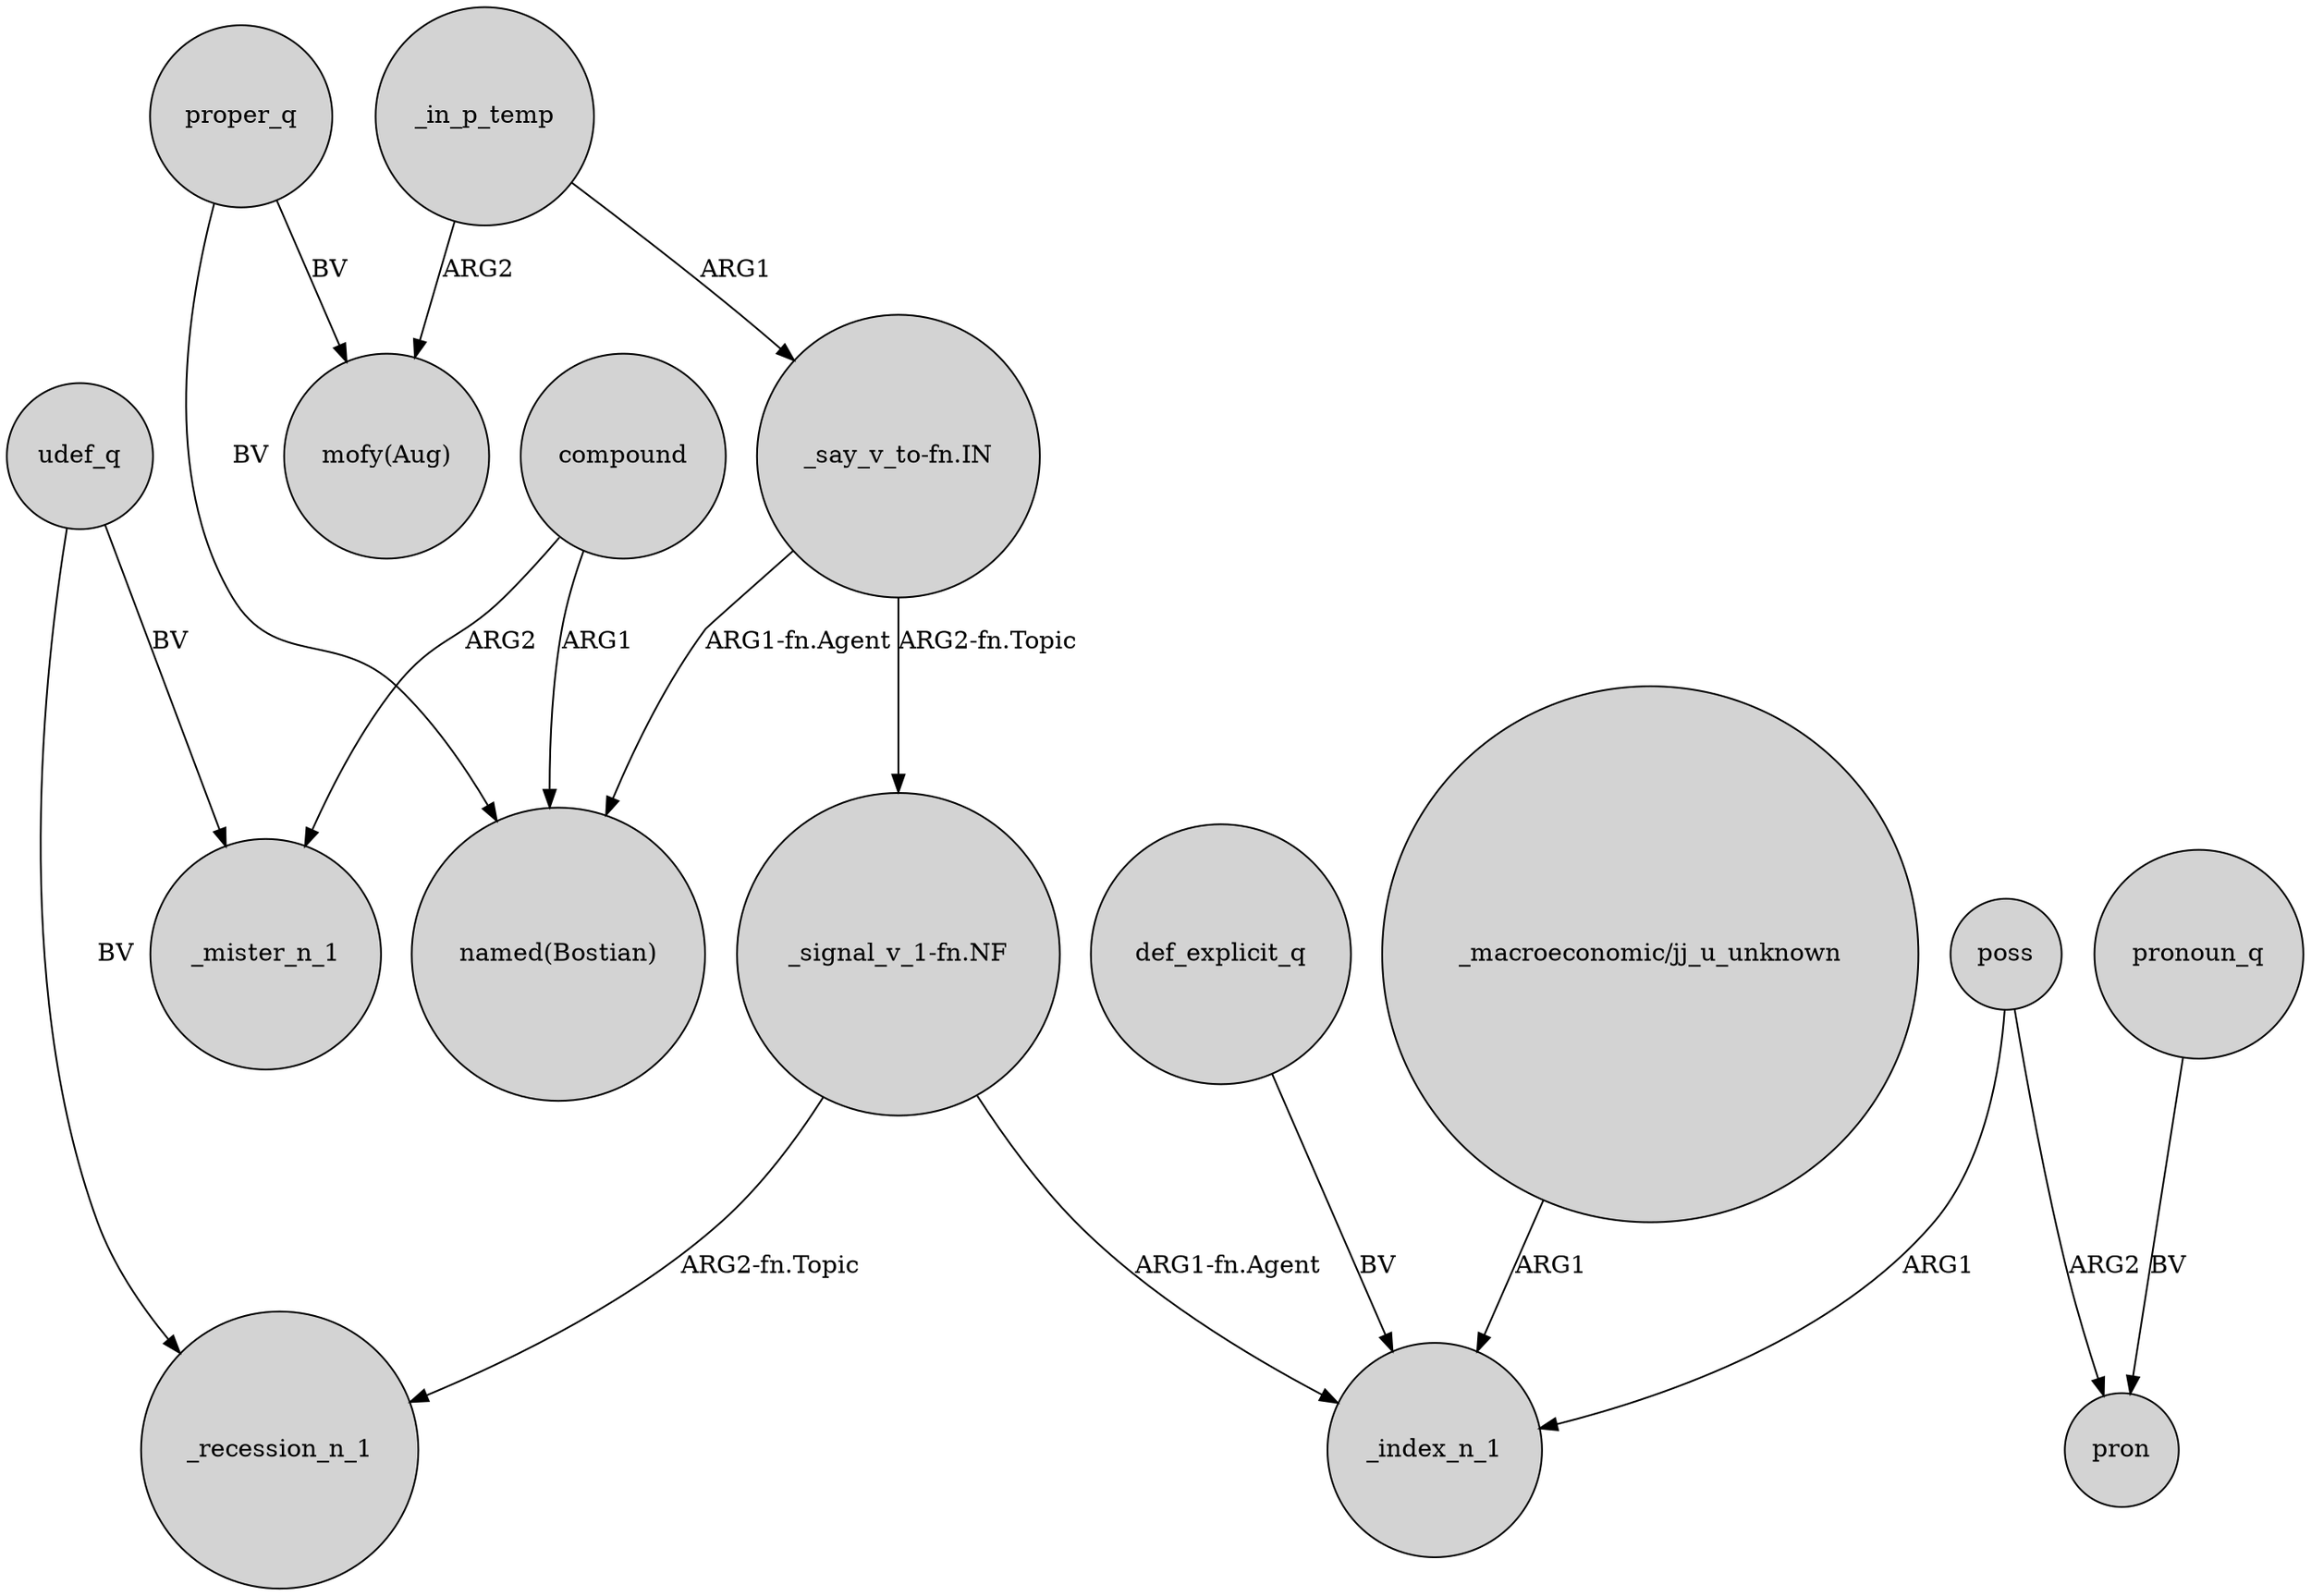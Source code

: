digraph {
	node [shape=circle style=filled]
	"_macroeconomic/jj_u_unknown" -> _index_n_1 [label=ARG1]
	udef_q -> _mister_n_1 [label=BV]
	"_signal_v_1-fn.NF" -> _index_n_1 [label="ARG1-fn.Agent"]
	_in_p_temp -> "mofy(Aug)" [label=ARG2]
	proper_q -> "named(Bostian)" [label=BV]
	"_say_v_to-fn.IN" -> "_signal_v_1-fn.NF" [label="ARG2-fn.Topic"]
	"_say_v_to-fn.IN" -> "named(Bostian)" [label="ARG1-fn.Agent"]
	poss -> pron [label=ARG2]
	pronoun_q -> pron [label=BV]
	proper_q -> "mofy(Aug)" [label=BV]
	"_signal_v_1-fn.NF" -> _recession_n_1 [label="ARG2-fn.Topic"]
	udef_q -> _recession_n_1 [label=BV]
	def_explicit_q -> _index_n_1 [label=BV]
	compound -> _mister_n_1 [label=ARG2]
	_in_p_temp -> "_say_v_to-fn.IN" [label=ARG1]
	poss -> _index_n_1 [label=ARG1]
	compound -> "named(Bostian)" [label=ARG1]
}
